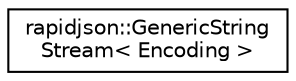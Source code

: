 digraph "Graphical Class Hierarchy"
{
 // INTERACTIVE_SVG=YES
 // LATEX_PDF_SIZE
  edge [fontname="Helvetica",fontsize="10",labelfontname="Helvetica",labelfontsize="10"];
  node [fontname="Helvetica",fontsize="10",shape=record];
  rankdir="LR";
  Node0 [label="rapidjson::GenericString\lStream\< Encoding \>",height=0.2,width=0.4,color="black", fillcolor="white", style="filled",URL="$structrapidjson_1_1_generic_string_stream.html",tooltip="Read-only string stream."];
}
